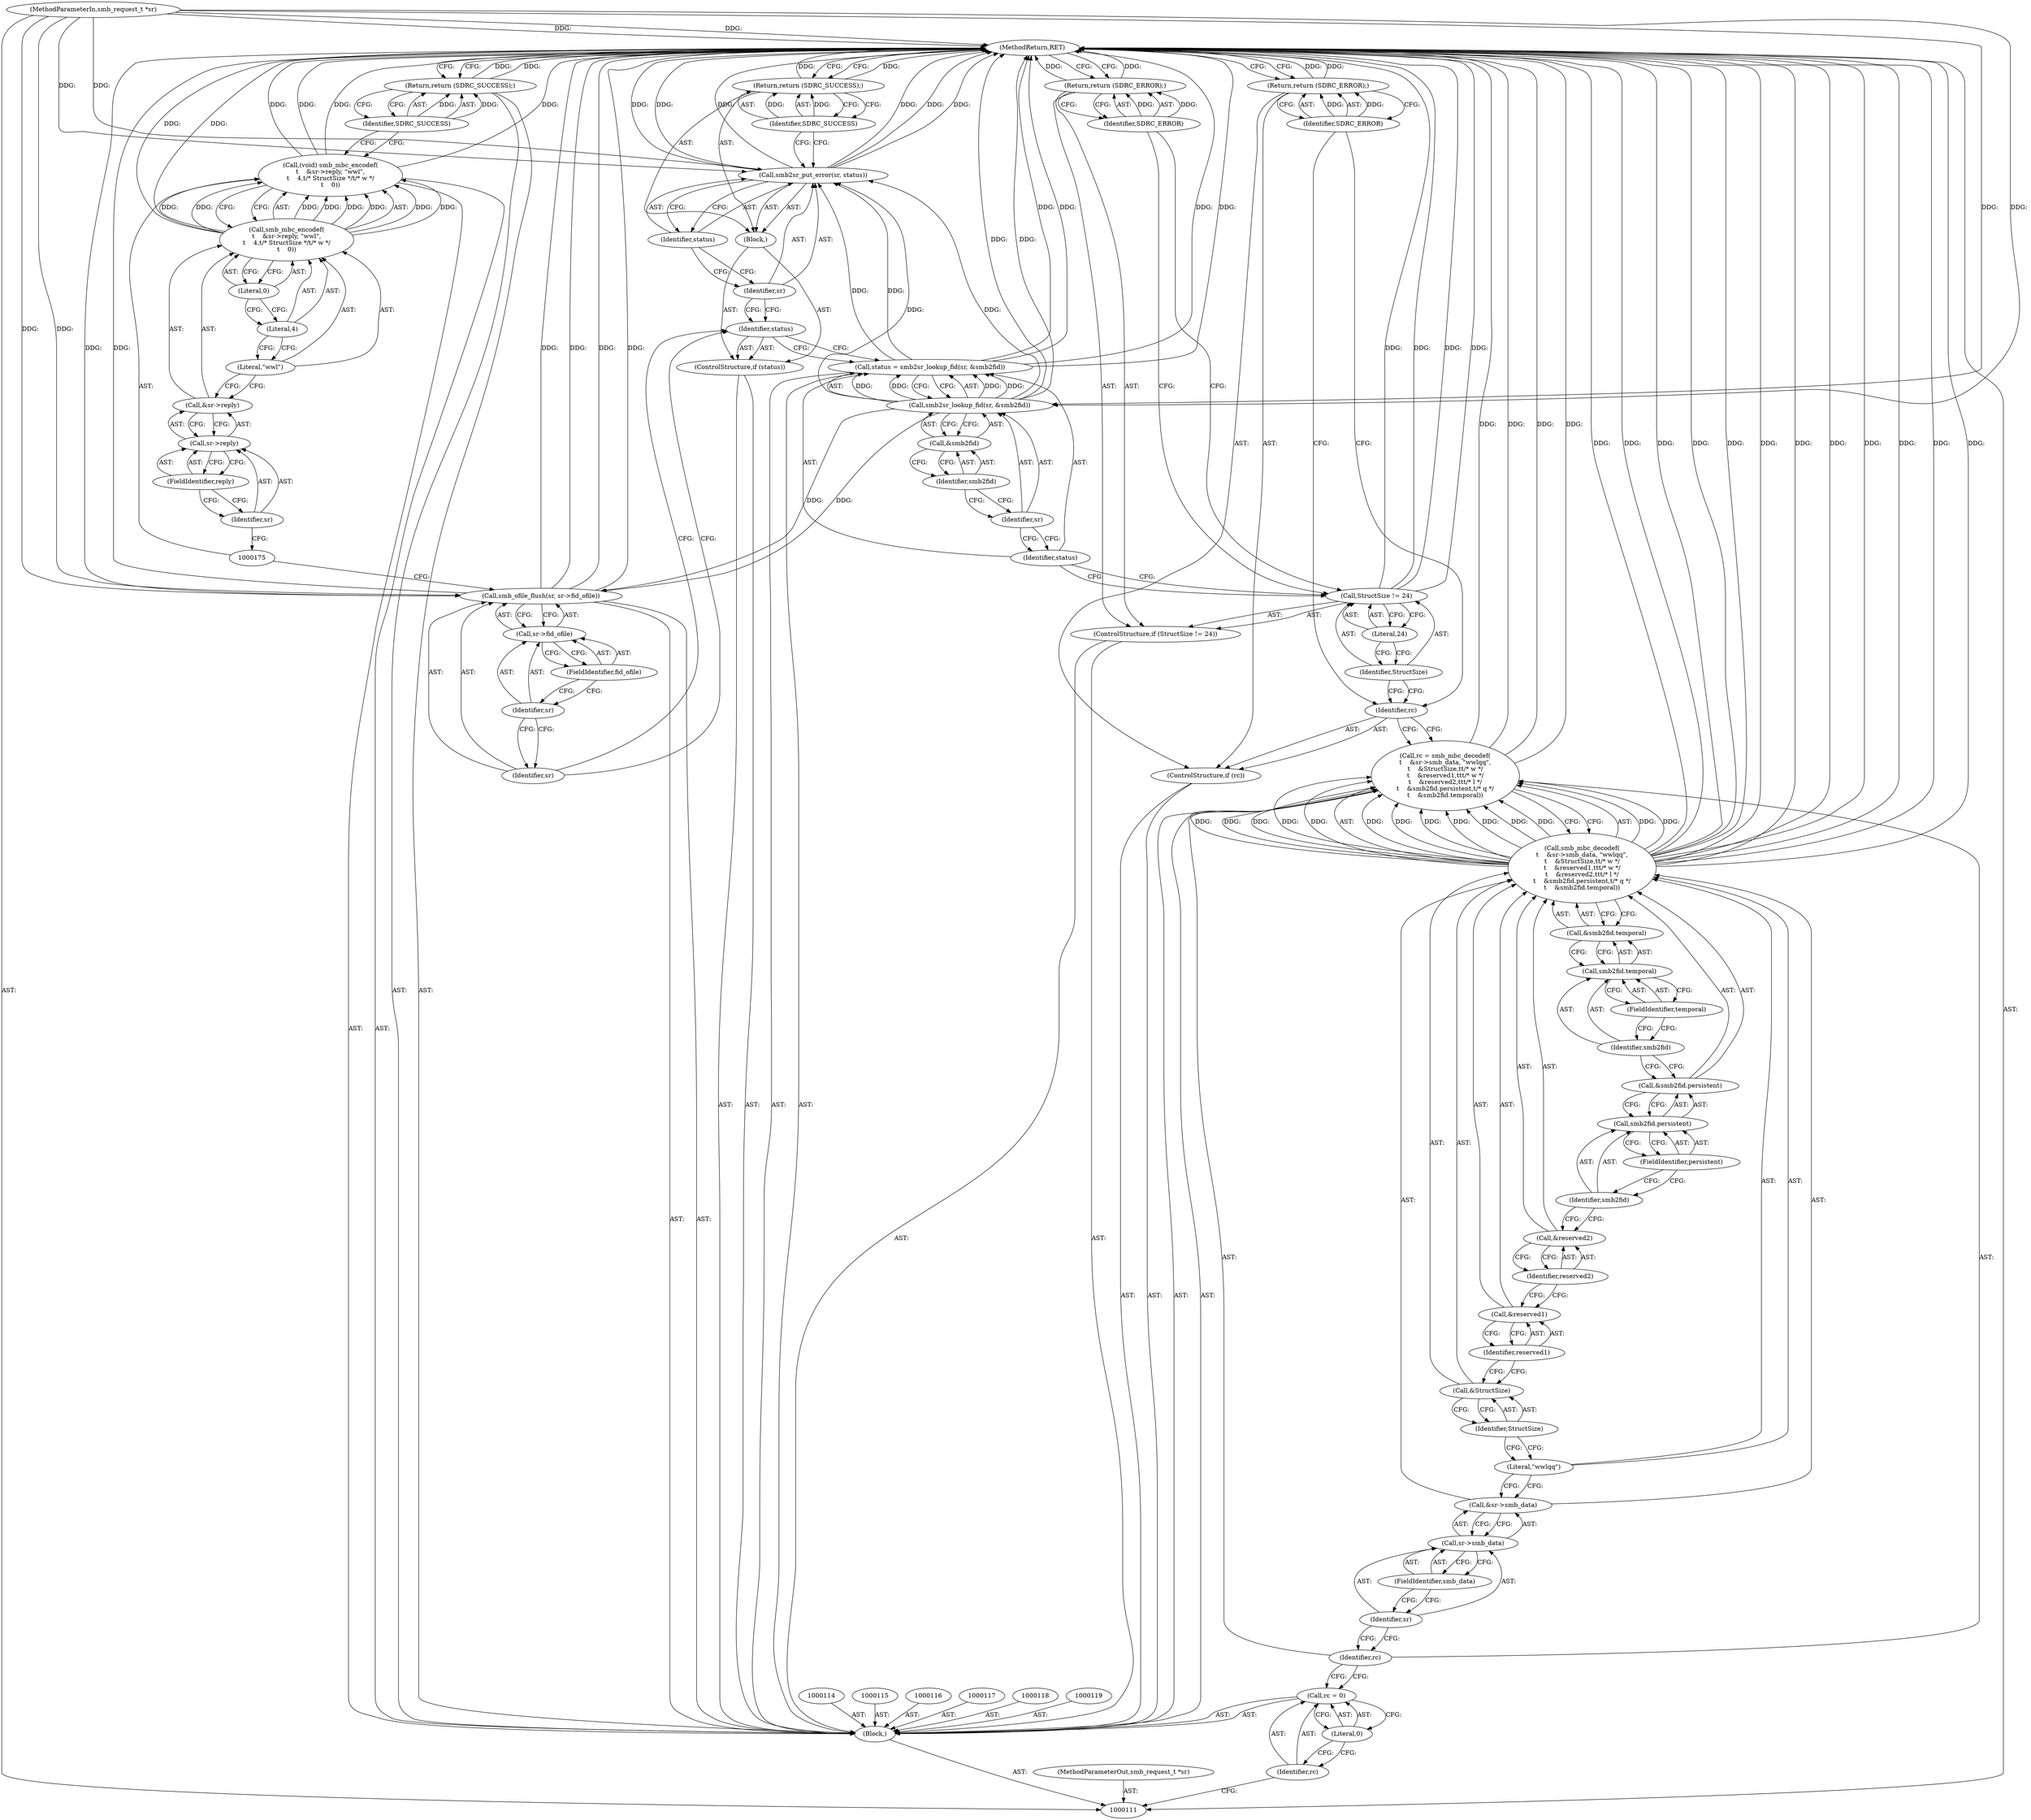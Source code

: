 digraph "0_illumos-gate_6d1c73b5858fefc6161c7d686345f0dc887ea799" {
"1000186" [label="(MethodReturn,RET)"];
"1000112" [label="(MethodParameterIn,smb_request_t *sr)"];
"1000257" [label="(MethodParameterOut,smb_request_t *sr)"];
"1000123" [label="(Call,rc = smb_mbc_decodef(\n\t    &sr->smb_data, \"wwlqq\",\n\t    &StructSize,\t\t/* w */\n\t    &reserved1,\t\t\t/* w */\n\t    &reserved2,\t\t\t/* l */\n\t    &smb2fid.persistent,\t/* q */\n\t    &smb2fid.temporal))"];
"1000124" [label="(Identifier,rc)"];
"1000125" [label="(Call,smb_mbc_decodef(\n\t    &sr->smb_data, \"wwlqq\",\n\t    &StructSize,\t\t/* w */\n\t    &reserved1,\t\t\t/* w */\n\t    &reserved2,\t\t\t/* l */\n\t    &smb2fid.persistent,\t/* q */\n\t    &smb2fid.temporal))"];
"1000129" [label="(FieldIdentifier,smb_data)"];
"1000130" [label="(Literal,\"wwlqq\")"];
"1000126" [label="(Call,&sr->smb_data)"];
"1000127" [label="(Call,sr->smb_data)"];
"1000128" [label="(Identifier,sr)"];
"1000131" [label="(Call,&StructSize)"];
"1000132" [label="(Identifier,StructSize)"];
"1000133" [label="(Call,&reserved1)"];
"1000134" [label="(Identifier,reserved1)"];
"1000135" [label="(Call,&reserved2)"];
"1000136" [label="(Identifier,reserved2)"];
"1000140" [label="(FieldIdentifier,persistent)"];
"1000137" [label="(Call,&smb2fid.persistent)"];
"1000138" [label="(Call,smb2fid.persistent)"];
"1000139" [label="(Identifier,smb2fid)"];
"1000144" [label="(FieldIdentifier,temporal)"];
"1000141" [label="(Call,&smb2fid.temporal)"];
"1000142" [label="(Call,smb2fid.temporal)"];
"1000143" [label="(Identifier,smb2fid)"];
"1000113" [label="(Block,)"];
"1000145" [label="(ControlStructure,if (rc))"];
"1000146" [label="(Identifier,rc)"];
"1000148" [label="(Identifier,SDRC_ERROR)"];
"1000147" [label="(Return,return (SDRC_ERROR);)"];
"1000149" [label="(ControlStructure,if (StructSize != 24))"];
"1000152" [label="(Literal,24)"];
"1000150" [label="(Call,StructSize != 24)"];
"1000151" [label="(Identifier,StructSize)"];
"1000154" [label="(Identifier,SDRC_ERROR)"];
"1000153" [label="(Return,return (SDRC_ERROR);)"];
"1000155" [label="(Call,status = smb2sr_lookup_fid(sr, &smb2fid))"];
"1000156" [label="(Identifier,status)"];
"1000157" [label="(Call,smb2sr_lookup_fid(sr, &smb2fid))"];
"1000158" [label="(Identifier,sr)"];
"1000159" [label="(Call,&smb2fid)"];
"1000160" [label="(Identifier,smb2fid)"];
"1000161" [label="(ControlStructure,if (status))"];
"1000163" [label="(Block,)"];
"1000162" [label="(Identifier,status)"];
"1000165" [label="(Identifier,sr)"];
"1000166" [label="(Identifier,status)"];
"1000164" [label="(Call,smb2sr_put_error(sr, status))"];
"1000168" [label="(Identifier,SDRC_SUCCESS)"];
"1000167" [label="(Return,return (SDRC_SUCCESS);)"];
"1000169" [label="(Call,smb_ofile_flush(sr, sr->fid_ofile))"];
"1000170" [label="(Identifier,sr)"];
"1000171" [label="(Call,sr->fid_ofile)"];
"1000172" [label="(Identifier,sr)"];
"1000173" [label="(FieldIdentifier,fid_ofile)"];
"1000174" [label="(Call,(void) smb_mbc_encodef(\n\t    &sr->reply, \"wwl\",\n\t    4,\t/* StructSize */\t/* w */\n\t    0))"];
"1000176" [label="(Call,smb_mbc_encodef(\n\t    &sr->reply, \"wwl\",\n\t    4,\t/* StructSize */\t/* w */\n\t    0))"];
"1000180" [label="(FieldIdentifier,reply)"];
"1000181" [label="(Literal,\"wwl\")"];
"1000177" [label="(Call,&sr->reply)"];
"1000178" [label="(Call,sr->reply)"];
"1000179" [label="(Identifier,sr)"];
"1000182" [label="(Literal,4)"];
"1000183" [label="(Literal,0)"];
"1000184" [label="(Return,return (SDRC_SUCCESS);)"];
"1000185" [label="(Identifier,SDRC_SUCCESS)"];
"1000122" [label="(Literal,0)"];
"1000120" [label="(Call,rc = 0)"];
"1000121" [label="(Identifier,rc)"];
"1000186" -> "1000111"  [label="AST: "];
"1000186" -> "1000147"  [label="CFG: "];
"1000186" -> "1000153"  [label="CFG: "];
"1000186" -> "1000167"  [label="CFG: "];
"1000186" -> "1000184"  [label="CFG: "];
"1000153" -> "1000186"  [label="DDG: "];
"1000147" -> "1000186"  [label="DDG: "];
"1000184" -> "1000186"  [label="DDG: "];
"1000157" -> "1000186"  [label="DDG: "];
"1000123" -> "1000186"  [label="DDG: "];
"1000123" -> "1000186"  [label="DDG: "];
"1000150" -> "1000186"  [label="DDG: "];
"1000150" -> "1000186"  [label="DDG: "];
"1000169" -> "1000186"  [label="DDG: "];
"1000169" -> "1000186"  [label="DDG: "];
"1000169" -> "1000186"  [label="DDG: "];
"1000155" -> "1000186"  [label="DDG: "];
"1000155" -> "1000186"  [label="DDG: "];
"1000164" -> "1000186"  [label="DDG: "];
"1000164" -> "1000186"  [label="DDG: "];
"1000164" -> "1000186"  [label="DDG: "];
"1000174" -> "1000186"  [label="DDG: "];
"1000174" -> "1000186"  [label="DDG: "];
"1000125" -> "1000186"  [label="DDG: "];
"1000125" -> "1000186"  [label="DDG: "];
"1000125" -> "1000186"  [label="DDG: "];
"1000125" -> "1000186"  [label="DDG: "];
"1000125" -> "1000186"  [label="DDG: "];
"1000125" -> "1000186"  [label="DDG: "];
"1000112" -> "1000186"  [label="DDG: "];
"1000176" -> "1000186"  [label="DDG: "];
"1000167" -> "1000186"  [label="DDG: "];
"1000112" -> "1000111"  [label="AST: "];
"1000112" -> "1000186"  [label="DDG: "];
"1000112" -> "1000157"  [label="DDG: "];
"1000112" -> "1000164"  [label="DDG: "];
"1000112" -> "1000169"  [label="DDG: "];
"1000257" -> "1000111"  [label="AST: "];
"1000123" -> "1000113"  [label="AST: "];
"1000123" -> "1000125"  [label="CFG: "];
"1000124" -> "1000123"  [label="AST: "];
"1000125" -> "1000123"  [label="AST: "];
"1000146" -> "1000123"  [label="CFG: "];
"1000123" -> "1000186"  [label="DDG: "];
"1000123" -> "1000186"  [label="DDG: "];
"1000125" -> "1000123"  [label="DDG: "];
"1000125" -> "1000123"  [label="DDG: "];
"1000125" -> "1000123"  [label="DDG: "];
"1000125" -> "1000123"  [label="DDG: "];
"1000125" -> "1000123"  [label="DDG: "];
"1000125" -> "1000123"  [label="DDG: "];
"1000125" -> "1000123"  [label="DDG: "];
"1000124" -> "1000123"  [label="AST: "];
"1000124" -> "1000120"  [label="CFG: "];
"1000128" -> "1000124"  [label="CFG: "];
"1000125" -> "1000123"  [label="AST: "];
"1000125" -> "1000141"  [label="CFG: "];
"1000126" -> "1000125"  [label="AST: "];
"1000130" -> "1000125"  [label="AST: "];
"1000131" -> "1000125"  [label="AST: "];
"1000133" -> "1000125"  [label="AST: "];
"1000135" -> "1000125"  [label="AST: "];
"1000137" -> "1000125"  [label="AST: "];
"1000141" -> "1000125"  [label="AST: "];
"1000123" -> "1000125"  [label="CFG: "];
"1000125" -> "1000186"  [label="DDG: "];
"1000125" -> "1000186"  [label="DDG: "];
"1000125" -> "1000186"  [label="DDG: "];
"1000125" -> "1000186"  [label="DDG: "];
"1000125" -> "1000186"  [label="DDG: "];
"1000125" -> "1000186"  [label="DDG: "];
"1000125" -> "1000123"  [label="DDG: "];
"1000125" -> "1000123"  [label="DDG: "];
"1000125" -> "1000123"  [label="DDG: "];
"1000125" -> "1000123"  [label="DDG: "];
"1000125" -> "1000123"  [label="DDG: "];
"1000125" -> "1000123"  [label="DDG: "];
"1000125" -> "1000123"  [label="DDG: "];
"1000129" -> "1000127"  [label="AST: "];
"1000129" -> "1000128"  [label="CFG: "];
"1000127" -> "1000129"  [label="CFG: "];
"1000130" -> "1000125"  [label="AST: "];
"1000130" -> "1000126"  [label="CFG: "];
"1000132" -> "1000130"  [label="CFG: "];
"1000126" -> "1000125"  [label="AST: "];
"1000126" -> "1000127"  [label="CFG: "];
"1000127" -> "1000126"  [label="AST: "];
"1000130" -> "1000126"  [label="CFG: "];
"1000127" -> "1000126"  [label="AST: "];
"1000127" -> "1000129"  [label="CFG: "];
"1000128" -> "1000127"  [label="AST: "];
"1000129" -> "1000127"  [label="AST: "];
"1000126" -> "1000127"  [label="CFG: "];
"1000128" -> "1000127"  [label="AST: "];
"1000128" -> "1000124"  [label="CFG: "];
"1000129" -> "1000128"  [label="CFG: "];
"1000131" -> "1000125"  [label="AST: "];
"1000131" -> "1000132"  [label="CFG: "];
"1000132" -> "1000131"  [label="AST: "];
"1000134" -> "1000131"  [label="CFG: "];
"1000132" -> "1000131"  [label="AST: "];
"1000132" -> "1000130"  [label="CFG: "];
"1000131" -> "1000132"  [label="CFG: "];
"1000133" -> "1000125"  [label="AST: "];
"1000133" -> "1000134"  [label="CFG: "];
"1000134" -> "1000133"  [label="AST: "];
"1000136" -> "1000133"  [label="CFG: "];
"1000134" -> "1000133"  [label="AST: "];
"1000134" -> "1000131"  [label="CFG: "];
"1000133" -> "1000134"  [label="CFG: "];
"1000135" -> "1000125"  [label="AST: "];
"1000135" -> "1000136"  [label="CFG: "];
"1000136" -> "1000135"  [label="AST: "];
"1000139" -> "1000135"  [label="CFG: "];
"1000136" -> "1000135"  [label="AST: "];
"1000136" -> "1000133"  [label="CFG: "];
"1000135" -> "1000136"  [label="CFG: "];
"1000140" -> "1000138"  [label="AST: "];
"1000140" -> "1000139"  [label="CFG: "];
"1000138" -> "1000140"  [label="CFG: "];
"1000137" -> "1000125"  [label="AST: "];
"1000137" -> "1000138"  [label="CFG: "];
"1000138" -> "1000137"  [label="AST: "];
"1000143" -> "1000137"  [label="CFG: "];
"1000138" -> "1000137"  [label="AST: "];
"1000138" -> "1000140"  [label="CFG: "];
"1000139" -> "1000138"  [label="AST: "];
"1000140" -> "1000138"  [label="AST: "];
"1000137" -> "1000138"  [label="CFG: "];
"1000139" -> "1000138"  [label="AST: "];
"1000139" -> "1000135"  [label="CFG: "];
"1000140" -> "1000139"  [label="CFG: "];
"1000144" -> "1000142"  [label="AST: "];
"1000144" -> "1000143"  [label="CFG: "];
"1000142" -> "1000144"  [label="CFG: "];
"1000141" -> "1000125"  [label="AST: "];
"1000141" -> "1000142"  [label="CFG: "];
"1000142" -> "1000141"  [label="AST: "];
"1000125" -> "1000141"  [label="CFG: "];
"1000142" -> "1000141"  [label="AST: "];
"1000142" -> "1000144"  [label="CFG: "];
"1000143" -> "1000142"  [label="AST: "];
"1000144" -> "1000142"  [label="AST: "];
"1000141" -> "1000142"  [label="CFG: "];
"1000143" -> "1000142"  [label="AST: "];
"1000143" -> "1000137"  [label="CFG: "];
"1000144" -> "1000143"  [label="CFG: "];
"1000113" -> "1000111"  [label="AST: "];
"1000114" -> "1000113"  [label="AST: "];
"1000115" -> "1000113"  [label="AST: "];
"1000116" -> "1000113"  [label="AST: "];
"1000117" -> "1000113"  [label="AST: "];
"1000118" -> "1000113"  [label="AST: "];
"1000119" -> "1000113"  [label="AST: "];
"1000120" -> "1000113"  [label="AST: "];
"1000123" -> "1000113"  [label="AST: "];
"1000145" -> "1000113"  [label="AST: "];
"1000149" -> "1000113"  [label="AST: "];
"1000155" -> "1000113"  [label="AST: "];
"1000161" -> "1000113"  [label="AST: "];
"1000169" -> "1000113"  [label="AST: "];
"1000174" -> "1000113"  [label="AST: "];
"1000184" -> "1000113"  [label="AST: "];
"1000145" -> "1000113"  [label="AST: "];
"1000146" -> "1000145"  [label="AST: "];
"1000147" -> "1000145"  [label="AST: "];
"1000146" -> "1000145"  [label="AST: "];
"1000146" -> "1000123"  [label="CFG: "];
"1000148" -> "1000146"  [label="CFG: "];
"1000151" -> "1000146"  [label="CFG: "];
"1000148" -> "1000147"  [label="AST: "];
"1000148" -> "1000146"  [label="CFG: "];
"1000147" -> "1000148"  [label="CFG: "];
"1000148" -> "1000147"  [label="DDG: "];
"1000147" -> "1000145"  [label="AST: "];
"1000147" -> "1000148"  [label="CFG: "];
"1000148" -> "1000147"  [label="AST: "];
"1000186" -> "1000147"  [label="CFG: "];
"1000147" -> "1000186"  [label="DDG: "];
"1000148" -> "1000147"  [label="DDG: "];
"1000149" -> "1000113"  [label="AST: "];
"1000150" -> "1000149"  [label="AST: "];
"1000153" -> "1000149"  [label="AST: "];
"1000152" -> "1000150"  [label="AST: "];
"1000152" -> "1000151"  [label="CFG: "];
"1000150" -> "1000152"  [label="CFG: "];
"1000150" -> "1000149"  [label="AST: "];
"1000150" -> "1000152"  [label="CFG: "];
"1000151" -> "1000150"  [label="AST: "];
"1000152" -> "1000150"  [label="AST: "];
"1000154" -> "1000150"  [label="CFG: "];
"1000156" -> "1000150"  [label="CFG: "];
"1000150" -> "1000186"  [label="DDG: "];
"1000150" -> "1000186"  [label="DDG: "];
"1000151" -> "1000150"  [label="AST: "];
"1000151" -> "1000146"  [label="CFG: "];
"1000152" -> "1000151"  [label="CFG: "];
"1000154" -> "1000153"  [label="AST: "];
"1000154" -> "1000150"  [label="CFG: "];
"1000153" -> "1000154"  [label="CFG: "];
"1000154" -> "1000153"  [label="DDG: "];
"1000153" -> "1000149"  [label="AST: "];
"1000153" -> "1000154"  [label="CFG: "];
"1000154" -> "1000153"  [label="AST: "];
"1000186" -> "1000153"  [label="CFG: "];
"1000153" -> "1000186"  [label="DDG: "];
"1000154" -> "1000153"  [label="DDG: "];
"1000155" -> "1000113"  [label="AST: "];
"1000155" -> "1000157"  [label="CFG: "];
"1000156" -> "1000155"  [label="AST: "];
"1000157" -> "1000155"  [label="AST: "];
"1000162" -> "1000155"  [label="CFG: "];
"1000155" -> "1000186"  [label="DDG: "];
"1000155" -> "1000186"  [label="DDG: "];
"1000157" -> "1000155"  [label="DDG: "];
"1000157" -> "1000155"  [label="DDG: "];
"1000155" -> "1000164"  [label="DDG: "];
"1000156" -> "1000155"  [label="AST: "];
"1000156" -> "1000150"  [label="CFG: "];
"1000158" -> "1000156"  [label="CFG: "];
"1000157" -> "1000155"  [label="AST: "];
"1000157" -> "1000159"  [label="CFG: "];
"1000158" -> "1000157"  [label="AST: "];
"1000159" -> "1000157"  [label="AST: "];
"1000155" -> "1000157"  [label="CFG: "];
"1000157" -> "1000186"  [label="DDG: "];
"1000157" -> "1000155"  [label="DDG: "];
"1000157" -> "1000155"  [label="DDG: "];
"1000112" -> "1000157"  [label="DDG: "];
"1000157" -> "1000164"  [label="DDG: "];
"1000157" -> "1000169"  [label="DDG: "];
"1000158" -> "1000157"  [label="AST: "];
"1000158" -> "1000156"  [label="CFG: "];
"1000160" -> "1000158"  [label="CFG: "];
"1000159" -> "1000157"  [label="AST: "];
"1000159" -> "1000160"  [label="CFG: "];
"1000160" -> "1000159"  [label="AST: "];
"1000157" -> "1000159"  [label="CFG: "];
"1000160" -> "1000159"  [label="AST: "];
"1000160" -> "1000158"  [label="CFG: "];
"1000159" -> "1000160"  [label="CFG: "];
"1000161" -> "1000113"  [label="AST: "];
"1000162" -> "1000161"  [label="AST: "];
"1000163" -> "1000161"  [label="AST: "];
"1000163" -> "1000161"  [label="AST: "];
"1000164" -> "1000163"  [label="AST: "];
"1000167" -> "1000163"  [label="AST: "];
"1000162" -> "1000161"  [label="AST: "];
"1000162" -> "1000155"  [label="CFG: "];
"1000165" -> "1000162"  [label="CFG: "];
"1000170" -> "1000162"  [label="CFG: "];
"1000165" -> "1000164"  [label="AST: "];
"1000165" -> "1000162"  [label="CFG: "];
"1000166" -> "1000165"  [label="CFG: "];
"1000166" -> "1000164"  [label="AST: "];
"1000166" -> "1000165"  [label="CFG: "];
"1000164" -> "1000166"  [label="CFG: "];
"1000164" -> "1000163"  [label="AST: "];
"1000164" -> "1000166"  [label="CFG: "];
"1000165" -> "1000164"  [label="AST: "];
"1000166" -> "1000164"  [label="AST: "];
"1000168" -> "1000164"  [label="CFG: "];
"1000164" -> "1000186"  [label="DDG: "];
"1000164" -> "1000186"  [label="DDG: "];
"1000164" -> "1000186"  [label="DDG: "];
"1000157" -> "1000164"  [label="DDG: "];
"1000112" -> "1000164"  [label="DDG: "];
"1000155" -> "1000164"  [label="DDG: "];
"1000168" -> "1000167"  [label="AST: "];
"1000168" -> "1000164"  [label="CFG: "];
"1000167" -> "1000168"  [label="CFG: "];
"1000168" -> "1000167"  [label="DDG: "];
"1000167" -> "1000163"  [label="AST: "];
"1000167" -> "1000168"  [label="CFG: "];
"1000168" -> "1000167"  [label="AST: "];
"1000186" -> "1000167"  [label="CFG: "];
"1000167" -> "1000186"  [label="DDG: "];
"1000168" -> "1000167"  [label="DDG: "];
"1000169" -> "1000113"  [label="AST: "];
"1000169" -> "1000171"  [label="CFG: "];
"1000170" -> "1000169"  [label="AST: "];
"1000171" -> "1000169"  [label="AST: "];
"1000175" -> "1000169"  [label="CFG: "];
"1000169" -> "1000186"  [label="DDG: "];
"1000169" -> "1000186"  [label="DDG: "];
"1000169" -> "1000186"  [label="DDG: "];
"1000157" -> "1000169"  [label="DDG: "];
"1000112" -> "1000169"  [label="DDG: "];
"1000170" -> "1000169"  [label="AST: "];
"1000170" -> "1000162"  [label="CFG: "];
"1000172" -> "1000170"  [label="CFG: "];
"1000171" -> "1000169"  [label="AST: "];
"1000171" -> "1000173"  [label="CFG: "];
"1000172" -> "1000171"  [label="AST: "];
"1000173" -> "1000171"  [label="AST: "];
"1000169" -> "1000171"  [label="CFG: "];
"1000172" -> "1000171"  [label="AST: "];
"1000172" -> "1000170"  [label="CFG: "];
"1000173" -> "1000172"  [label="CFG: "];
"1000173" -> "1000171"  [label="AST: "];
"1000173" -> "1000172"  [label="CFG: "];
"1000171" -> "1000173"  [label="CFG: "];
"1000174" -> "1000113"  [label="AST: "];
"1000174" -> "1000176"  [label="CFG: "];
"1000175" -> "1000174"  [label="AST: "];
"1000176" -> "1000174"  [label="AST: "];
"1000185" -> "1000174"  [label="CFG: "];
"1000174" -> "1000186"  [label="DDG: "];
"1000174" -> "1000186"  [label="DDG: "];
"1000176" -> "1000174"  [label="DDG: "];
"1000176" -> "1000174"  [label="DDG: "];
"1000176" -> "1000174"  [label="DDG: "];
"1000176" -> "1000174"  [label="DDG: "];
"1000176" -> "1000174"  [label="AST: "];
"1000176" -> "1000183"  [label="CFG: "];
"1000177" -> "1000176"  [label="AST: "];
"1000181" -> "1000176"  [label="AST: "];
"1000182" -> "1000176"  [label="AST: "];
"1000183" -> "1000176"  [label="AST: "];
"1000174" -> "1000176"  [label="CFG: "];
"1000176" -> "1000186"  [label="DDG: "];
"1000176" -> "1000174"  [label="DDG: "];
"1000176" -> "1000174"  [label="DDG: "];
"1000176" -> "1000174"  [label="DDG: "];
"1000176" -> "1000174"  [label="DDG: "];
"1000180" -> "1000178"  [label="AST: "];
"1000180" -> "1000179"  [label="CFG: "];
"1000178" -> "1000180"  [label="CFG: "];
"1000181" -> "1000176"  [label="AST: "];
"1000181" -> "1000177"  [label="CFG: "];
"1000182" -> "1000181"  [label="CFG: "];
"1000177" -> "1000176"  [label="AST: "];
"1000177" -> "1000178"  [label="CFG: "];
"1000178" -> "1000177"  [label="AST: "];
"1000181" -> "1000177"  [label="CFG: "];
"1000178" -> "1000177"  [label="AST: "];
"1000178" -> "1000180"  [label="CFG: "];
"1000179" -> "1000178"  [label="AST: "];
"1000180" -> "1000178"  [label="AST: "];
"1000177" -> "1000178"  [label="CFG: "];
"1000179" -> "1000178"  [label="AST: "];
"1000179" -> "1000175"  [label="CFG: "];
"1000180" -> "1000179"  [label="CFG: "];
"1000182" -> "1000176"  [label="AST: "];
"1000182" -> "1000181"  [label="CFG: "];
"1000183" -> "1000182"  [label="CFG: "];
"1000183" -> "1000176"  [label="AST: "];
"1000183" -> "1000182"  [label="CFG: "];
"1000176" -> "1000183"  [label="CFG: "];
"1000184" -> "1000113"  [label="AST: "];
"1000184" -> "1000185"  [label="CFG: "];
"1000185" -> "1000184"  [label="AST: "];
"1000186" -> "1000184"  [label="CFG: "];
"1000184" -> "1000186"  [label="DDG: "];
"1000185" -> "1000184"  [label="DDG: "];
"1000185" -> "1000184"  [label="AST: "];
"1000185" -> "1000174"  [label="CFG: "];
"1000184" -> "1000185"  [label="CFG: "];
"1000185" -> "1000184"  [label="DDG: "];
"1000122" -> "1000120"  [label="AST: "];
"1000122" -> "1000121"  [label="CFG: "];
"1000120" -> "1000122"  [label="CFG: "];
"1000120" -> "1000113"  [label="AST: "];
"1000120" -> "1000122"  [label="CFG: "];
"1000121" -> "1000120"  [label="AST: "];
"1000122" -> "1000120"  [label="AST: "];
"1000124" -> "1000120"  [label="CFG: "];
"1000121" -> "1000120"  [label="AST: "];
"1000121" -> "1000111"  [label="CFG: "];
"1000122" -> "1000121"  [label="CFG: "];
}
